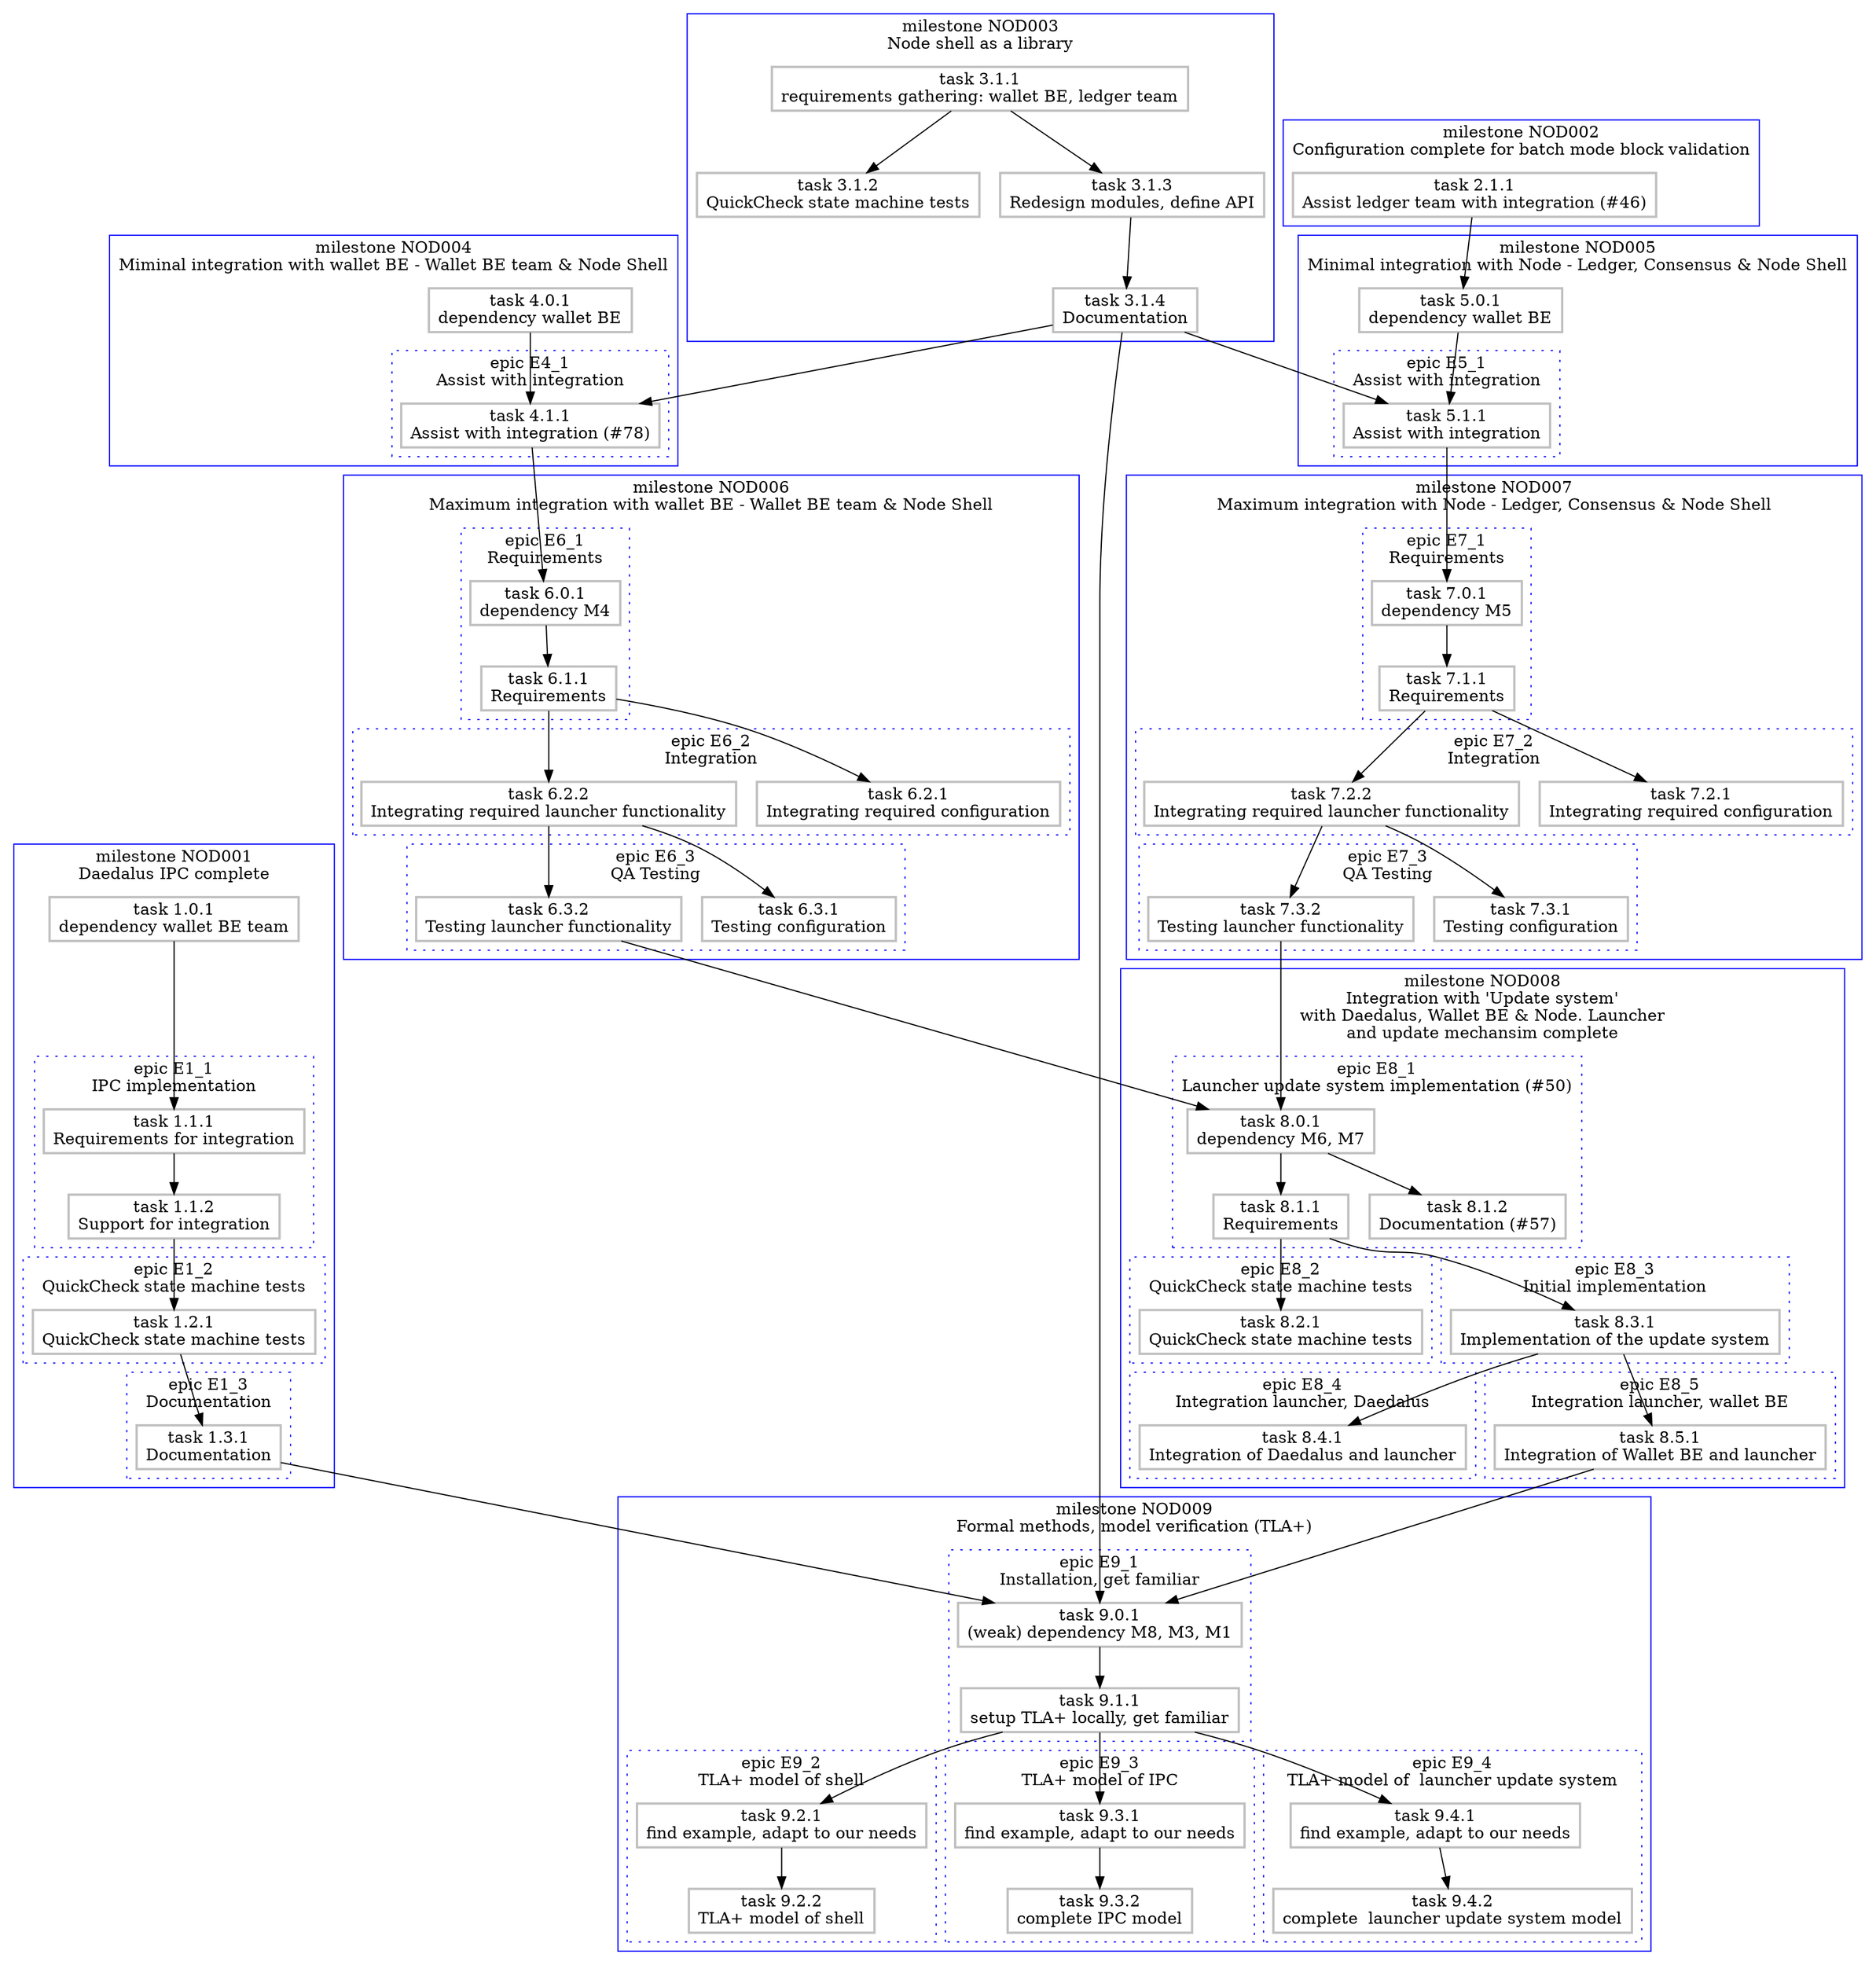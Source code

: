 strict digraph milestone_plan {
  graph [rankdir = "TB", splines = "spline", newrank = true];
  node  [shape = "rectangle", style="filled,bold", fillcolor="white", color=grey];

  subgraph cluster_M1 {

    label = "milestone NOD001
Daedalus IPC complete";
    graph[rankdir = "TB", color=blue];

      T1_0_1 [ label = "task 1.0.1
dependency wallet BE team" ];

    subgraph cluster_E1_1 {
      label = "epic E1_1
IPC implementation";
      graph[rankdir = "TB", style=dotted];

      T1_1_1 [ label = "task 1.1.1
Requirements for integration" ];
      T1_1_2 [ label = "task 1.1.2
Support for integration" ];

      T1_1_1 -> T1_1_2;
    }

    subgraph cluster_E1_2 {
      label = "epic E1_2
QuickCheck state machine tests";
      graph[rankdir = "TB", style=dotted];

      T1_2_1 [ label = "task 1.2.1
QuickCheck state machine tests" ];

    }

    subgraph cluster_E1_3 {
      label = "epic E1_3
Documentation";
      graph[rankdir = "TB", style=dotted];

      T1_3_1 [ label = "task 1.3.1
Documentation" ];

    }

    T1_0_1 -> T1_1_1;
    T1_1_2 -> T1_2_1;
    T1_2_1 -> T1_3_1;
  }

  subgraph cluster_M2 {

    label = "milestone NOD002
Configuration complete for batch mode block validation";
    graph[rankdir = "TB", color=blue];

    T2_1_1 [ label = "task 2.1.1
Assist ledger team with integration (#46)" ];
  }

  subgraph cluster_M3 {

    label = "milestone NOD003
Node shell as a library";
    graph[rankdir = "TB", color=blue];

    T3_1_1 [ label = "task 3.1.1
requirements gathering: wallet BE, ledger team" ];
    T3_1_2 [ label = "task 3.1.2
QuickCheck state machine tests" ];
    T3_1_3 [ label = "task 3.1.3
Redesign modules, define API" ];
    T3_1_4 [ label = "task 3.1.4
Documentation" ];

    T3_1_1 -> T3_1_2;
    T3_1_1 -> T3_1_3;
    T3_1_3 -> T3_1_4;
  }

  subgraph cluster_M4 {

    label = "milestone NOD004
Miminal integration with wallet BE - Wallet BE team & Node Shell";
    graph[rankdir = "TB", color=blue];

      T4_0_1 [ label = "task 4.0.1
dependency wallet BE" ];

    subgraph cluster_E4_1 {
      label = "epic E4_1
Assist with integration";
      graph[rankdir = "TB", style=dotted];

      T4_1_1 [ label = "task 4.1.1
Assist with integration (#78)" ];

    }

    T3_1_4 -> T4_1_1;
    T4_0_1 -> T4_1_1;
  }

  subgraph cluster_M5 {

    label = "milestone NOD005
Minimal integration with Node - Ledger, Consensus & Node Shell";
    graph[rankdir = "TB", color=blue];

      T5_0_1 [ label = "task 5.0.1
dependency wallet BE" ];
      T2_1_1 -> T5_0_1;

    subgraph cluster_E5_1 {
      label = "epic E5_1
Assist with integration";
      graph[rankdir = "TB", style=dotted];

      T5_1_1 [ label = "task 5.1.1
Assist with integration" ];

    }

    T3_1_4 -> T5_1_1;
    T5_0_1 -> T5_1_1;
  }

  subgraph cluster_M6 {

    label = "milestone NOD006
Maximum integration with wallet BE - Wallet BE team & Node Shell";
    graph[rankdir = "TB", color=blue];

      T6_0_1 [ label = "task 6.0.1
dependency M4" ];
      T4_1_1 -> T6_0_1;

    subgraph cluster_E6_1 {
      label = "epic E6_1
Requirements";
      graph[rankdir = "TB", style=dotted];

      T6_1_1 [ label = "task 6.1.1
Requirements" ];

      T6_0_1 -> T6_1_1;
    }

    subgraph cluster_E6_2 {
      label = "epic E6_2
Integration";
      graph[rankdir = "TB", style=dotted];

      T6_2_1 [ label = "task 6.2.1
Integrating required configuration" ];
      T6_2_2 [ label = "task 6.2.2
Integrating required launcher functionality" ];

      T6_1_1 -> T6_2_1;
      T6_1_1 -> T6_2_2;
    }

    subgraph cluster_E6_3 {
      label = "epic E6_3
QA Testing";
      graph[rankdir = "TB", style=dotted];

      T6_3_1 [ label = "task 6.3.1
Testing configuration" ];
      T6_3_2 [ label = "task 6.3.2
Testing launcher functionality" ];

      T6_2_2 -> T6_3_1;
      T6_2_2 -> T6_3_2;
    }

  }

  subgraph cluster_M7 {

    label = "milestone NOD007
Maximum integration with Node - Ledger, Consensus & Node Shell";
    graph[rankdir = "TB", color=blue];

      T7_0_1 [ label = "task 7.0.1
dependency M5" ];
      T5_1_1 -> T7_0_1;

    subgraph cluster_E7_1 {
      label = "epic E7_1
Requirements";
      graph[rankdir = "TB", style=dotted];

      T7_1_1 [ label = "task 7.1.1
Requirements" ];

      T7_0_1 -> T7_1_1;
    }

    subgraph cluster_E7_2 {
      label = "epic E7_2
Integration";
      graph[rankdir = "TB", style=dotted];

      T7_2_1 [ label = "task 7.2.1
Integrating required configuration" ];
      T7_2_2 [ label = "task 7.2.2
Integrating required launcher functionality" ];

      T7_1_1 -> T7_2_1;
      T7_1_1 -> T7_2_2;
    }

    subgraph cluster_E7_3 {
      label = "epic E7_3
QA Testing";
      graph[rankdir = "TB", style=dotted];

      T7_3_1 [ label = "task 7.3.1
Testing configuration" ];
      T7_3_2 [ label = "task 7.3.2
Testing launcher functionality" ];

      T7_2_2 -> T7_3_1;
      T7_2_2 -> T7_3_2;
    }
  }

  subgraph cluster_M8 {

    label = "milestone NOD008
Integration with 'Update system'
with Daedalus, Wallet BE & Node. Launcher
and update mechansim complete";
    graph[rankdir = "TB", color=blue];

      T8_0_1 [ label = "task 8.0.1
dependency M6, M7" ];
      T6_3_2 -> T8_0_1;
      T7_3_2 -> T8_0_1;

    subgraph cluster_E8_1 {
      label = "epic E8_1
Launcher update system implementation (#50)";
      graph[rankdir = "TB", style=dotted];

      T8_1_1 [ label = "task 8.1.1
Requirements" ];
      T8_1_2 [ label = "task 8.1.2
Documentation (#57)" ];

      T8_0_1 -> T8_1_1;
      T8_0_1 -> T8_1_2;
    }

    subgraph cluster_E8_2 {
      label = "epic E8_2
QuickCheck state machine tests";
      graph[rankdir = "TB", style=dotted];

      T8_2_1 [ label = "task 8.2.1
QuickCheck state machine tests" ];

      T8_1_1 -> T8_2_1;
    }

    subgraph cluster_E8_3 {
      label = "epic E8_3
Initial implementation";
      graph[rankdir = "TB", style=dotted];

      T8_3_1 [ label = "task 8.3.1
Implementation of the update system" ];

      T8_1_1 -> T8_3_1;
    }

    subgraph cluster_E8_4 {
      label = "epic E8_4
Integration launcher, Daedalus";
      graph[rankdir = "TB", style=dotted];

      T8_4_1 [ label = "task 8.4.1
Integration of Daedalus and launcher" ];

      T8_3_1 -> T8_4_1;
    }

    subgraph cluster_E8_5 {
      label = "epic E8_5
Integration launcher, wallet BE";
      graph[rankdir = "TB", style=dotted];

      T8_5_1 [ label = "task 8.5.1
Integration of Wallet BE and launcher" ];

      T8_3_1 -> T8_4_1;
      T8_3_1 -> T8_5_1;
    }

  }

  subgraph cluster_M9 {

    label = "milestone NOD009
Formal methods, model verification (TLA+)";
    graph[rankdir = "TB", color=blue];

      T9_0_1 [ label = "task 9.0.1
(weak) dependency M8, M3, M1" ];
      T1_3_1 -> T9_0_1;
      T3_1_4 -> T9_0_1;
      T8_5_1 -> T9_0_1;

    subgraph cluster_E9_1 {
      label = "epic E9_1
Installation, get familiar";
      graph[rankdir = "TB", style=dotted];

      T9_1_1 [ label = "task 9.1.1
setup TLA+ locally, get familiar" ];

      T9_0_1 -> T9_1_1;
    }

    subgraph cluster_E9_2 {
      label = "epic E9_2
TLA+ model of shell";
      graph[rankdir = "TB", style=dotted];

      T9_2_1 [ label = "task 9.2.1
find example, adapt to our needs" ];
      T9_2_2 [ label = "task 9.2.2
TLA+ model of shell" ];

      T9_1_1 -> T9_2_1;
      T9_2_1 -> T9_2_2;
    }

    subgraph cluster_E9_3 {
      label = "epic E9_3
TLA+ model of IPC";
      graph[rankdir = "TB", style=dotted];

      T9_3_1 [ label = "task 9.3.1
find example, adapt to our needs" ];
      T9_3_2 [ label = "task 9.3.2
complete IPC model" ];

      T9_1_1 -> T9_3_1;
      T9_3_1 -> T9_3_2;
    }

    subgraph cluster_E9_4 {
      label = "epic E9_4
TLA+ model of  launcher update system";
      graph[rankdir = "TB", style=dotted];

      T9_4_1 [ label = "task 9.4.1
find example, adapt to our needs" ];
      T9_4_2 [ label = "task 9.4.2
complete  launcher update system model" ];

      T9_1_1 -> T9_4_1;
      T9_4_1 -> T9_4_2;
    }

  }

}
